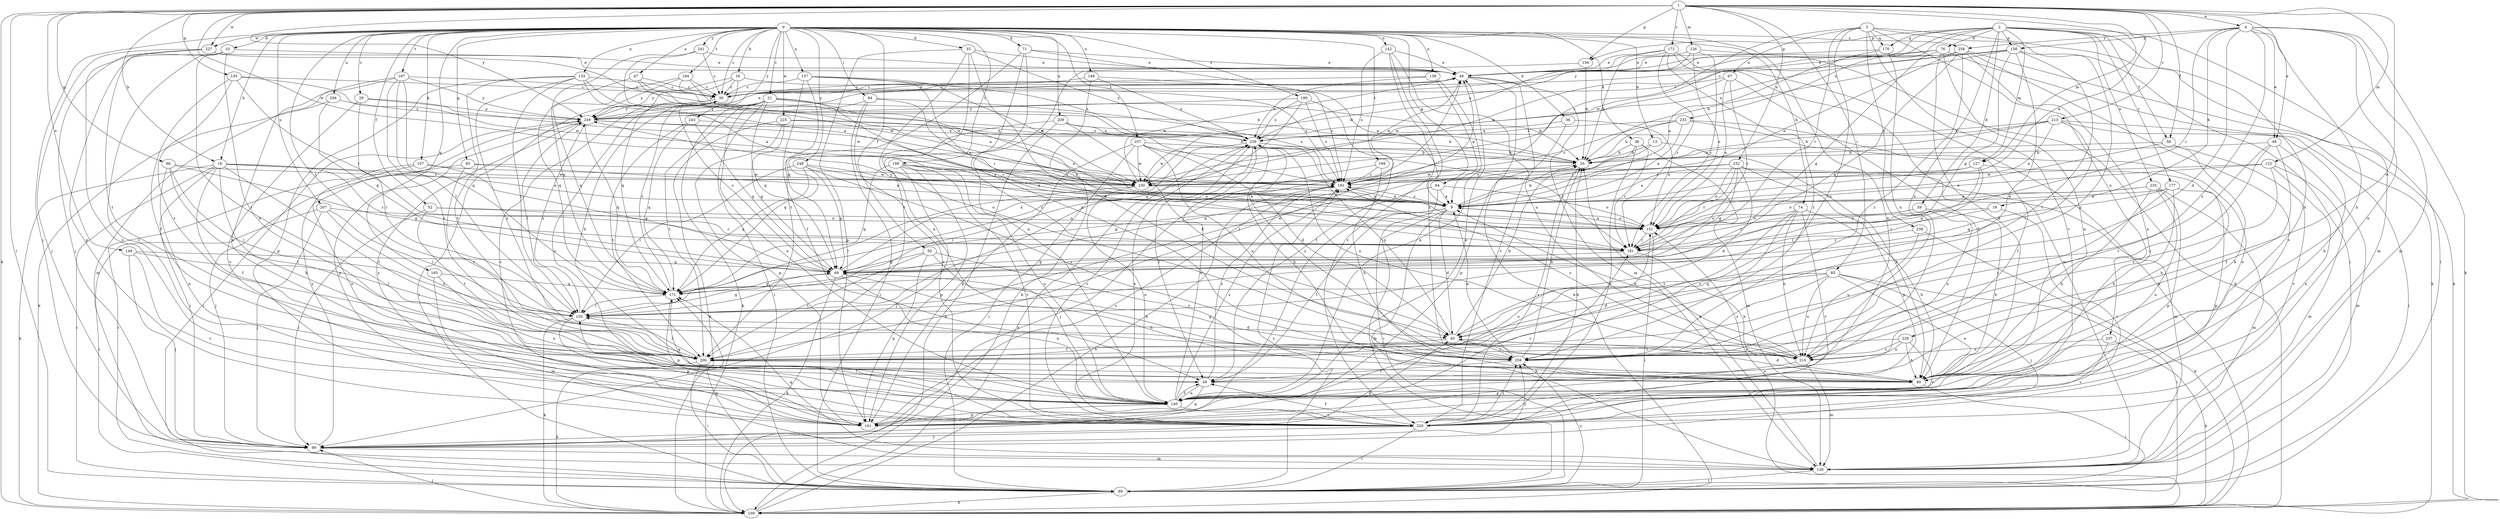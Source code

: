 strict digraph  {
0;
1;
2;
3;
4;
9;
10;
13;
16;
18;
19;
20;
21;
29;
30;
33;
36;
38;
39;
40;
47;
48;
49;
50;
52;
58;
59;
64;
65;
66;
67;
69;
71;
74;
76;
80;
84;
85;
89;
99;
107;
109;
120;
122;
126;
127;
130;
133;
137;
138;
140;
142;
148;
149;
151;
155;
156;
158;
161;
165;
170;
171;
172;
177;
181;
190;
191;
194;
197;
198;
199;
200;
206;
207;
209;
210;
213;
220;
225;
227;
228;
230;
232;
233;
235;
237;
238;
239;
241;
243;
248;
249;
257;
258;
259;
0 -> 10  [label=b];
0 -> 13  [label=b];
0 -> 16  [label=b];
0 -> 18  [label=b];
0 -> 21  [label=c];
0 -> 29  [label=c];
0 -> 30  [label=c];
0 -> 33  [label=d];
0 -> 36  [label=d];
0 -> 38  [label=d];
0 -> 47  [label=e];
0 -> 50  [label=f];
0 -> 52  [label=f];
0 -> 64  [label=g];
0 -> 65  [label=g];
0 -> 71  [label=h];
0 -> 74  [label=h];
0 -> 84  [label=i];
0 -> 99  [label=j];
0 -> 107  [label=k];
0 -> 120  [label=l];
0 -> 133  [label=n];
0 -> 137  [label=n];
0 -> 138  [label=n];
0 -> 140  [label=n];
0 -> 142  [label=o];
0 -> 148  [label=o];
0 -> 165  [label=q];
0 -> 190  [label=s];
0 -> 194  [label=t];
0 -> 197  [label=t];
0 -> 198  [label=t];
0 -> 199  [label=t];
0 -> 206  [label=u];
0 -> 207  [label=u];
0 -> 209  [label=u];
0 -> 225  [label=w];
0 -> 227  [label=w];
0 -> 241  [label=y];
0 -> 243  [label=y];
0 -> 248  [label=y];
0 -> 257  [label=z];
0 -> 258  [label=z];
1 -> 4  [label=a];
1 -> 9  [label=a];
1 -> 18  [label=b];
1 -> 48  [label=e];
1 -> 58  [label=f];
1 -> 66  [label=g];
1 -> 85  [label=i];
1 -> 89  [label=i];
1 -> 109  [label=k];
1 -> 122  [label=m];
1 -> 126  [label=m];
1 -> 127  [label=m];
1 -> 149  [label=o];
1 -> 155  [label=p];
1 -> 156  [label=p];
1 -> 172  [label=r];
1 -> 213  [label=v];
1 -> 227  [label=w];
1 -> 228  [label=w];
1 -> 230  [label=w];
1 -> 232  [label=x];
1 -> 249  [label=y];
2 -> 39  [label=d];
2 -> 58  [label=f];
2 -> 76  [label=h];
2 -> 80  [label=h];
2 -> 89  [label=i];
2 -> 127  [label=m];
2 -> 156  [label=p];
2 -> 158  [label=p];
2 -> 170  [label=q];
2 -> 177  [label=r];
2 -> 210  [label=u];
2 -> 230  [label=w];
2 -> 233  [label=x];
2 -> 235  [label=x];
2 -> 249  [label=y];
3 -> 67  [label=g];
3 -> 89  [label=i];
3 -> 130  [label=m];
3 -> 170  [label=q];
3 -> 181  [label=r];
3 -> 191  [label=s];
3 -> 200  [label=t];
3 -> 220  [label=v];
3 -> 237  [label=x];
3 -> 238  [label=x];
4 -> 19  [label=b];
4 -> 40  [label=d];
4 -> 48  [label=e];
4 -> 80  [label=h];
4 -> 109  [label=k];
4 -> 130  [label=m];
4 -> 140  [label=n];
4 -> 158  [label=p];
4 -> 181  [label=r];
4 -> 258  [label=z];
4 -> 259  [label=z];
9 -> 20  [label=b];
9 -> 40  [label=d];
9 -> 59  [label=f];
9 -> 89  [label=i];
9 -> 99  [label=j];
9 -> 130  [label=m];
9 -> 151  [label=o];
9 -> 191  [label=s];
10 -> 49  [label=e];
10 -> 80  [label=h];
10 -> 99  [label=j];
10 -> 161  [label=p];
10 -> 200  [label=t];
10 -> 220  [label=v];
13 -> 20  [label=b];
13 -> 80  [label=h];
13 -> 171  [label=q];
16 -> 30  [label=c];
16 -> 80  [label=h];
16 -> 171  [label=q];
16 -> 191  [label=s];
16 -> 249  [label=y];
18 -> 9  [label=a];
18 -> 59  [label=f];
18 -> 80  [label=h];
18 -> 89  [label=i];
18 -> 99  [label=j];
18 -> 109  [label=k];
18 -> 181  [label=r];
18 -> 200  [label=t];
18 -> 230  [label=w];
19 -> 151  [label=o];
19 -> 181  [label=r];
19 -> 220  [label=v];
20 -> 191  [label=s];
20 -> 220  [label=v];
21 -> 20  [label=b];
21 -> 69  [label=g];
21 -> 89  [label=i];
21 -> 109  [label=k];
21 -> 140  [label=n];
21 -> 151  [label=o];
21 -> 181  [label=r];
21 -> 200  [label=t];
21 -> 249  [label=y];
29 -> 120  [label=l];
29 -> 220  [label=v];
29 -> 230  [label=w];
29 -> 249  [label=y];
30 -> 49  [label=e];
30 -> 89  [label=i];
30 -> 249  [label=y];
33 -> 40  [label=d];
33 -> 49  [label=e];
33 -> 140  [label=n];
33 -> 161  [label=p];
33 -> 210  [label=u];
33 -> 239  [label=x];
36 -> 151  [label=o];
36 -> 161  [label=p];
36 -> 239  [label=x];
38 -> 20  [label=b];
38 -> 120  [label=l];
38 -> 130  [label=m];
38 -> 181  [label=r];
38 -> 220  [label=v];
39 -> 80  [label=h];
39 -> 151  [label=o];
39 -> 181  [label=r];
39 -> 210  [label=u];
40 -> 20  [label=b];
40 -> 200  [label=t];
40 -> 210  [label=u];
40 -> 239  [label=x];
40 -> 259  [label=z];
47 -> 30  [label=c];
47 -> 171  [label=q];
47 -> 191  [label=s];
47 -> 230  [label=w];
48 -> 20  [label=b];
48 -> 59  [label=f];
48 -> 130  [label=m];
48 -> 200  [label=t];
48 -> 210  [label=u];
49 -> 30  [label=c];
49 -> 109  [label=k];
49 -> 130  [label=m];
49 -> 220  [label=v];
50 -> 69  [label=g];
50 -> 80  [label=h];
50 -> 161  [label=p];
50 -> 200  [label=t];
50 -> 259  [label=z];
52 -> 99  [label=j];
52 -> 151  [label=o];
52 -> 181  [label=r];
52 -> 200  [label=t];
58 -> 20  [label=b];
58 -> 80  [label=h];
58 -> 151  [label=o];
58 -> 220  [label=v];
59 -> 140  [label=n];
59 -> 161  [label=p];
59 -> 191  [label=s];
64 -> 9  [label=a];
64 -> 69  [label=g];
64 -> 89  [label=i];
64 -> 151  [label=o];
65 -> 9  [label=a];
65 -> 99  [label=j];
65 -> 191  [label=s];
65 -> 200  [label=t];
66 -> 69  [label=g];
66 -> 120  [label=l];
66 -> 140  [label=n];
66 -> 191  [label=s];
66 -> 200  [label=t];
67 -> 30  [label=c];
67 -> 80  [label=h];
67 -> 151  [label=o];
67 -> 181  [label=r];
67 -> 230  [label=w];
69 -> 30  [label=c];
69 -> 80  [label=h];
69 -> 109  [label=k];
69 -> 140  [label=n];
69 -> 171  [label=q];
69 -> 239  [label=x];
71 -> 9  [label=a];
71 -> 49  [label=e];
71 -> 140  [label=n];
71 -> 200  [label=t];
71 -> 259  [label=z];
74 -> 80  [label=h];
74 -> 151  [label=o];
74 -> 200  [label=t];
74 -> 210  [label=u];
74 -> 220  [label=v];
74 -> 259  [label=z];
76 -> 49  [label=e];
76 -> 69  [label=g];
76 -> 80  [label=h];
76 -> 109  [label=k];
76 -> 140  [label=n];
76 -> 230  [label=w];
80 -> 40  [label=d];
80 -> 89  [label=i];
84 -> 89  [label=i];
84 -> 181  [label=r];
84 -> 191  [label=s];
84 -> 220  [label=v];
84 -> 249  [label=y];
85 -> 40  [label=d];
85 -> 89  [label=i];
85 -> 99  [label=j];
85 -> 140  [label=n];
85 -> 171  [label=q];
85 -> 210  [label=u];
85 -> 259  [label=z];
89 -> 109  [label=k];
89 -> 171  [label=q];
89 -> 191  [label=s];
89 -> 259  [label=z];
99 -> 40  [label=d];
99 -> 130  [label=m];
99 -> 249  [label=y];
99 -> 259  [label=z];
107 -> 69  [label=g];
107 -> 89  [label=i];
107 -> 140  [label=n];
107 -> 230  [label=w];
109 -> 99  [label=j];
109 -> 151  [label=o];
109 -> 191  [label=s];
109 -> 239  [label=x];
120 -> 40  [label=d];
120 -> 49  [label=e];
120 -> 69  [label=g];
120 -> 109  [label=k];
120 -> 161  [label=p];
120 -> 249  [label=y];
122 -> 130  [label=m];
122 -> 140  [label=n];
122 -> 151  [label=o];
122 -> 230  [label=w];
122 -> 259  [label=z];
126 -> 49  [label=e];
126 -> 109  [label=k];
126 -> 151  [label=o];
126 -> 181  [label=r];
126 -> 239  [label=x];
127 -> 9  [label=a];
127 -> 69  [label=g];
127 -> 80  [label=h];
127 -> 120  [label=l];
127 -> 191  [label=s];
130 -> 20  [label=b];
130 -> 89  [label=i];
130 -> 171  [label=q];
133 -> 9  [label=a];
133 -> 20  [label=b];
133 -> 30  [label=c];
133 -> 120  [label=l];
133 -> 161  [label=p];
133 -> 200  [label=t];
133 -> 259  [label=z];
137 -> 30  [label=c];
137 -> 59  [label=f];
137 -> 69  [label=g];
137 -> 181  [label=r];
137 -> 230  [label=w];
137 -> 239  [label=x];
138 -> 9  [label=a];
138 -> 30  [label=c];
138 -> 140  [label=n];
138 -> 239  [label=x];
140 -> 30  [label=c];
140 -> 49  [label=e];
140 -> 59  [label=f];
140 -> 151  [label=o];
140 -> 161  [label=p];
140 -> 171  [label=q];
140 -> 191  [label=s];
140 -> 220  [label=v];
140 -> 239  [label=x];
142 -> 49  [label=e];
142 -> 191  [label=s];
142 -> 210  [label=u];
142 -> 220  [label=v];
142 -> 259  [label=z];
148 -> 30  [label=c];
148 -> 109  [label=k];
148 -> 191  [label=s];
148 -> 239  [label=x];
149 -> 69  [label=g];
149 -> 99  [label=j];
149 -> 120  [label=l];
149 -> 220  [label=v];
151 -> 9  [label=a];
151 -> 89  [label=i];
151 -> 181  [label=r];
151 -> 249  [label=y];
155 -> 30  [label=c];
155 -> 59  [label=f];
155 -> 181  [label=r];
155 -> 200  [label=t];
155 -> 230  [label=w];
156 -> 20  [label=b];
156 -> 200  [label=t];
158 -> 20  [label=b];
158 -> 30  [label=c];
158 -> 40  [label=d];
158 -> 49  [label=e];
158 -> 69  [label=g];
158 -> 200  [label=t];
158 -> 239  [label=x];
158 -> 259  [label=z];
161 -> 30  [label=c];
161 -> 181  [label=r];
161 -> 191  [label=s];
161 -> 249  [label=y];
165 -> 130  [label=m];
165 -> 140  [label=n];
165 -> 171  [label=q];
170 -> 9  [label=a];
170 -> 49  [label=e];
170 -> 210  [label=u];
171 -> 30  [label=c];
171 -> 120  [label=l];
171 -> 161  [label=p];
172 -> 20  [label=b];
172 -> 49  [label=e];
172 -> 109  [label=k];
172 -> 130  [label=m];
172 -> 181  [label=r];
172 -> 230  [label=w];
172 -> 259  [label=z];
177 -> 9  [label=a];
177 -> 69  [label=g];
177 -> 80  [label=h];
177 -> 161  [label=p];
177 -> 259  [label=z];
181 -> 69  [label=g];
181 -> 80  [label=h];
190 -> 59  [label=f];
190 -> 171  [label=q];
190 -> 191  [label=s];
190 -> 239  [label=x];
190 -> 249  [label=y];
191 -> 9  [label=a];
191 -> 49  [label=e];
191 -> 99  [label=j];
194 -> 9  [label=a];
194 -> 30  [label=c];
194 -> 171  [label=q];
194 -> 230  [label=w];
194 -> 249  [label=y];
197 -> 30  [label=c];
197 -> 120  [label=l];
197 -> 130  [label=m];
197 -> 140  [label=n];
197 -> 171  [label=q];
197 -> 200  [label=t];
197 -> 249  [label=y];
198 -> 99  [label=j];
198 -> 140  [label=n];
198 -> 151  [label=o];
198 -> 161  [label=p];
198 -> 171  [label=q];
198 -> 181  [label=r];
198 -> 191  [label=s];
198 -> 220  [label=v];
199 -> 80  [label=h];
199 -> 120  [label=l];
199 -> 191  [label=s];
200 -> 49  [label=e];
200 -> 80  [label=h];
200 -> 89  [label=i];
200 -> 109  [label=k];
200 -> 120  [label=l];
206 -> 69  [label=g];
206 -> 109  [label=k];
206 -> 249  [label=y];
207 -> 89  [label=i];
207 -> 99  [label=j];
207 -> 120  [label=l];
207 -> 151  [label=o];
207 -> 259  [label=z];
209 -> 20  [label=b];
209 -> 40  [label=d];
209 -> 109  [label=k];
209 -> 171  [label=q];
209 -> 239  [label=x];
210 -> 9  [label=a];
210 -> 69  [label=g];
210 -> 130  [label=m];
210 -> 161  [label=p];
210 -> 191  [label=s];
210 -> 239  [label=x];
213 -> 9  [label=a];
213 -> 20  [label=b];
213 -> 80  [label=h];
213 -> 89  [label=i];
213 -> 120  [label=l];
213 -> 230  [label=w];
213 -> 239  [label=x];
220 -> 20  [label=b];
220 -> 59  [label=f];
220 -> 89  [label=i];
220 -> 99  [label=j];
220 -> 120  [label=l];
220 -> 239  [label=x];
220 -> 259  [label=z];
225 -> 20  [label=b];
225 -> 69  [label=g];
225 -> 109  [label=k];
225 -> 161  [label=p];
225 -> 239  [label=x];
227 -> 49  [label=e];
227 -> 99  [label=j];
227 -> 200  [label=t];
227 -> 220  [label=v];
227 -> 239  [label=x];
228 -> 80  [label=h];
228 -> 200  [label=t];
228 -> 210  [label=u];
228 -> 220  [label=v];
228 -> 259  [label=z];
230 -> 9  [label=a];
230 -> 49  [label=e];
230 -> 120  [label=l];
230 -> 140  [label=n];
232 -> 40  [label=d];
232 -> 69  [label=g];
232 -> 130  [label=m];
232 -> 151  [label=o];
232 -> 161  [label=p];
232 -> 181  [label=r];
232 -> 191  [label=s];
232 -> 230  [label=w];
233 -> 9  [label=a];
233 -> 20  [label=b];
233 -> 59  [label=f];
233 -> 140  [label=n];
233 -> 191  [label=s];
233 -> 239  [label=x];
235 -> 9  [label=a];
235 -> 80  [label=h];
235 -> 130  [label=m];
235 -> 140  [label=n];
235 -> 151  [label=o];
235 -> 161  [label=p];
237 -> 109  [label=k];
237 -> 210  [label=u];
237 -> 220  [label=v];
238 -> 109  [label=k];
238 -> 181  [label=r];
238 -> 210  [label=u];
239 -> 20  [label=b];
239 -> 59  [label=f];
239 -> 80  [label=h];
239 -> 220  [label=v];
239 -> 230  [label=w];
239 -> 259  [label=z];
241 -> 9  [label=a];
241 -> 30  [label=c];
241 -> 49  [label=e];
241 -> 171  [label=q];
243 -> 69  [label=g];
243 -> 171  [label=q];
243 -> 200  [label=t];
243 -> 239  [label=x];
248 -> 9  [label=a];
248 -> 69  [label=g];
248 -> 120  [label=l];
248 -> 171  [label=q];
248 -> 230  [label=w];
248 -> 259  [label=z];
249 -> 49  [label=e];
249 -> 89  [label=i];
249 -> 120  [label=l];
249 -> 161  [label=p];
249 -> 171  [label=q];
249 -> 191  [label=s];
249 -> 239  [label=x];
257 -> 20  [label=b];
257 -> 40  [label=d];
257 -> 89  [label=i];
257 -> 161  [label=p];
257 -> 181  [label=r];
257 -> 210  [label=u];
257 -> 230  [label=w];
258 -> 9  [label=a];
258 -> 49  [label=e];
258 -> 109  [label=k];
258 -> 140  [label=n];
258 -> 171  [label=q];
258 -> 220  [label=v];
258 -> 259  [label=z];
259 -> 9  [label=a];
259 -> 20  [label=b];
259 -> 59  [label=f];
}
